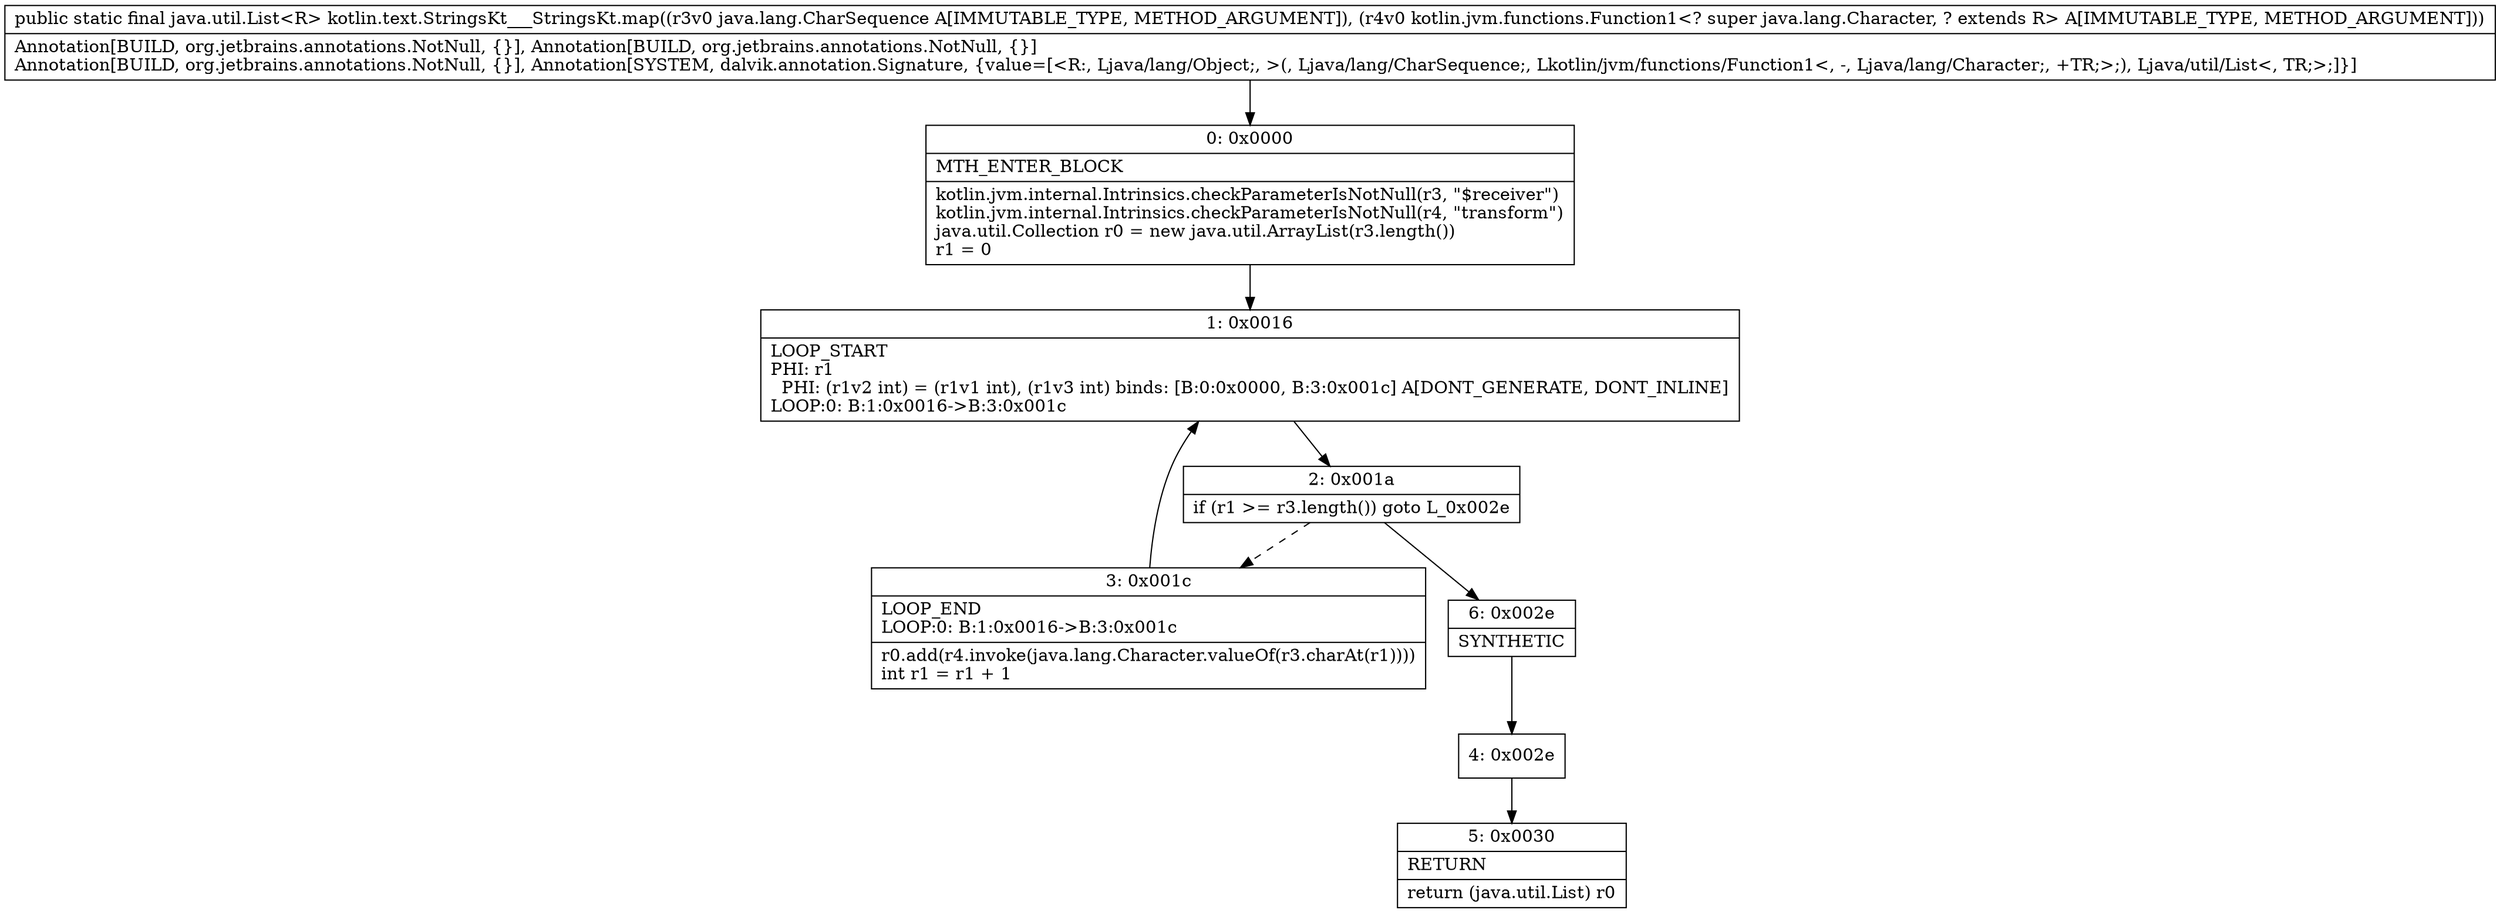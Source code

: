 digraph "CFG forkotlin.text.StringsKt___StringsKt.map(Ljava\/lang\/CharSequence;Lkotlin\/jvm\/functions\/Function1;)Ljava\/util\/List;" {
Node_0 [shape=record,label="{0\:\ 0x0000|MTH_ENTER_BLOCK\l|kotlin.jvm.internal.Intrinsics.checkParameterIsNotNull(r3, \"$receiver\")\lkotlin.jvm.internal.Intrinsics.checkParameterIsNotNull(r4, \"transform\")\ljava.util.Collection r0 = new java.util.ArrayList(r3.length())\lr1 = 0\l}"];
Node_1 [shape=record,label="{1\:\ 0x0016|LOOP_START\lPHI: r1 \l  PHI: (r1v2 int) = (r1v1 int), (r1v3 int) binds: [B:0:0x0000, B:3:0x001c] A[DONT_GENERATE, DONT_INLINE]\lLOOP:0: B:1:0x0016\-\>B:3:0x001c\l}"];
Node_2 [shape=record,label="{2\:\ 0x001a|if (r1 \>= r3.length()) goto L_0x002e\l}"];
Node_3 [shape=record,label="{3\:\ 0x001c|LOOP_END\lLOOP:0: B:1:0x0016\-\>B:3:0x001c\l|r0.add(r4.invoke(java.lang.Character.valueOf(r3.charAt(r1))))\lint r1 = r1 + 1\l}"];
Node_4 [shape=record,label="{4\:\ 0x002e}"];
Node_5 [shape=record,label="{5\:\ 0x0030|RETURN\l|return (java.util.List) r0\l}"];
Node_6 [shape=record,label="{6\:\ 0x002e|SYNTHETIC\l}"];
MethodNode[shape=record,label="{public static final java.util.List\<R\> kotlin.text.StringsKt___StringsKt.map((r3v0 java.lang.CharSequence A[IMMUTABLE_TYPE, METHOD_ARGUMENT]), (r4v0 kotlin.jvm.functions.Function1\<? super java.lang.Character, ? extends R\> A[IMMUTABLE_TYPE, METHOD_ARGUMENT]))  | Annotation[BUILD, org.jetbrains.annotations.NotNull, \{\}], Annotation[BUILD, org.jetbrains.annotations.NotNull, \{\}]\lAnnotation[BUILD, org.jetbrains.annotations.NotNull, \{\}], Annotation[SYSTEM, dalvik.annotation.Signature, \{value=[\<R:, Ljava\/lang\/Object;, \>(, Ljava\/lang\/CharSequence;, Lkotlin\/jvm\/functions\/Function1\<, \-, Ljava\/lang\/Character;, +TR;\>;), Ljava\/util\/List\<, TR;\>;]\}]\l}"];
MethodNode -> Node_0;
Node_0 -> Node_1;
Node_1 -> Node_2;
Node_2 -> Node_3[style=dashed];
Node_2 -> Node_6;
Node_3 -> Node_1;
Node_4 -> Node_5;
Node_6 -> Node_4;
}

